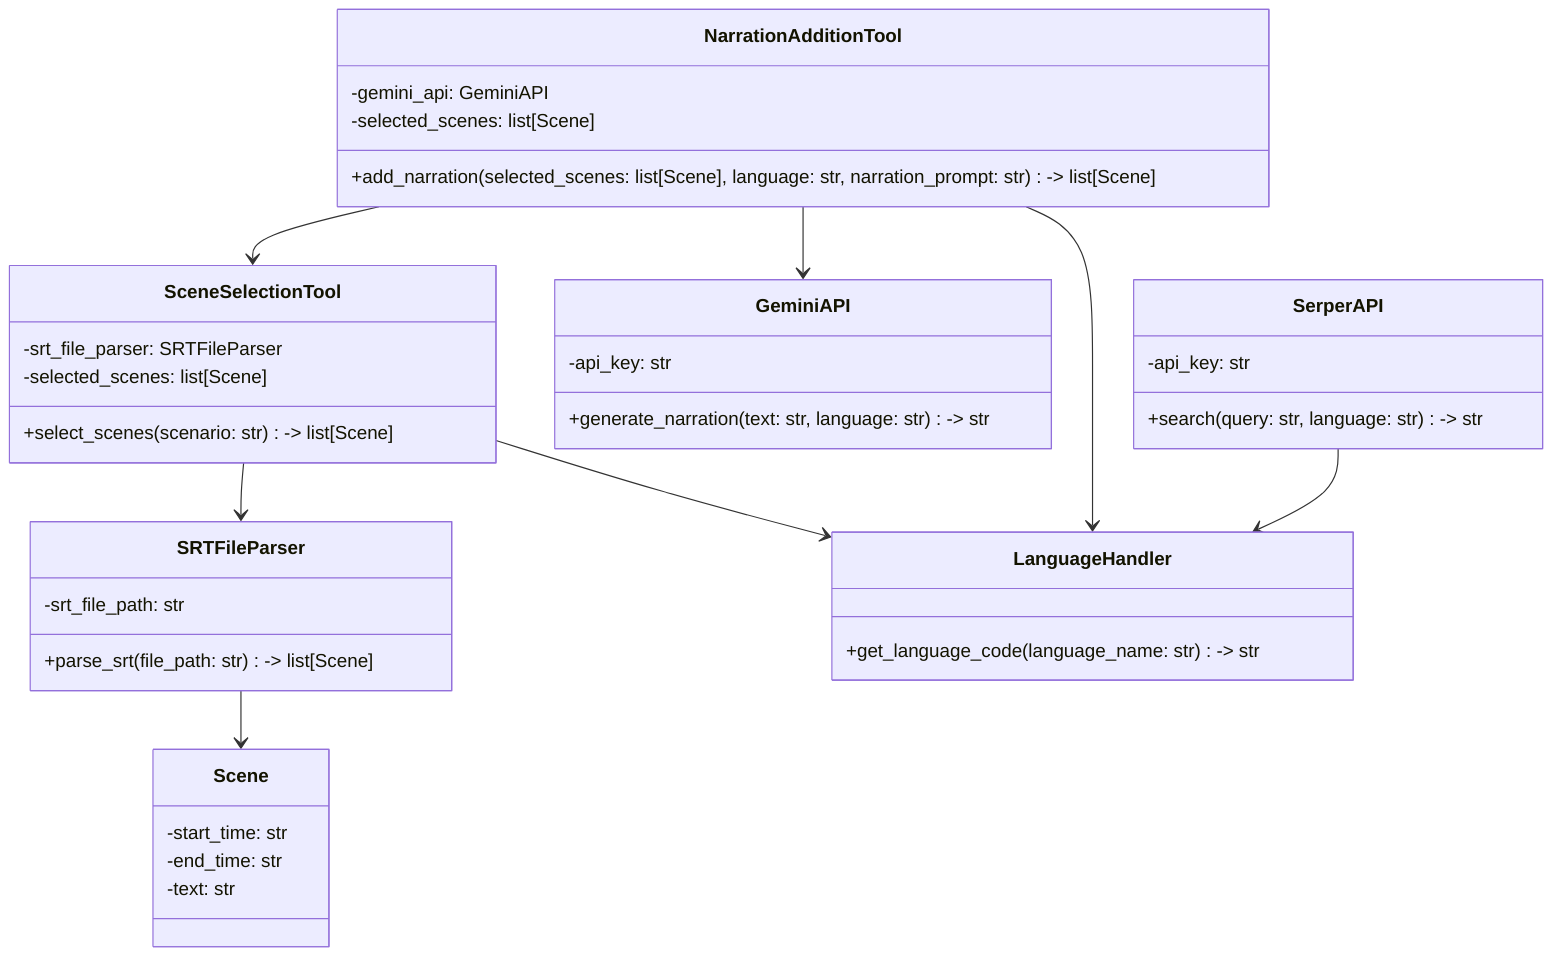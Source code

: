 classDiagram
    class SRTFileParser {
        -srt_file_path: str
        +parse_srt(file_path: str) -> list[Scene]
    }
    class Scene {
        -start_time: str
        -end_time: str
        -text: str
    }
    class SceneSelectionTool {
        -srt_file_parser: SRTFileParser
        -selected_scenes: list[Scene]
        +select_scenes(scenario: str) -> list[Scene]
    }
    class NarrationAdditionTool {
        -gemini_api: GeminiAPI
        -selected_scenes: list[Scene]
        +add_narration(selected_scenes: list[Scene], language: str, narration_prompt: str) -> list[Scene]
    }
    class GeminiAPI {
        -api_key: str
        +generate_narration(text: str, language: str) -> str
    }
    class SerperAPI {
        -api_key: str
        +search(query: str, language: str) -> str
    }
    class LanguageHandler {
        +get_language_code(language_name: str) -> str
    }
    SRTFileParser --> Scene
    SceneSelectionTool --> SRTFileParser
    SceneSelectionTool --> LanguageHandler
    NarrationAdditionTool --> GeminiAPI
    NarrationAdditionTool --> SceneSelectionTool
    NarrationAdditionTool --> LanguageHandler
    SerperAPI --> LanguageHandler